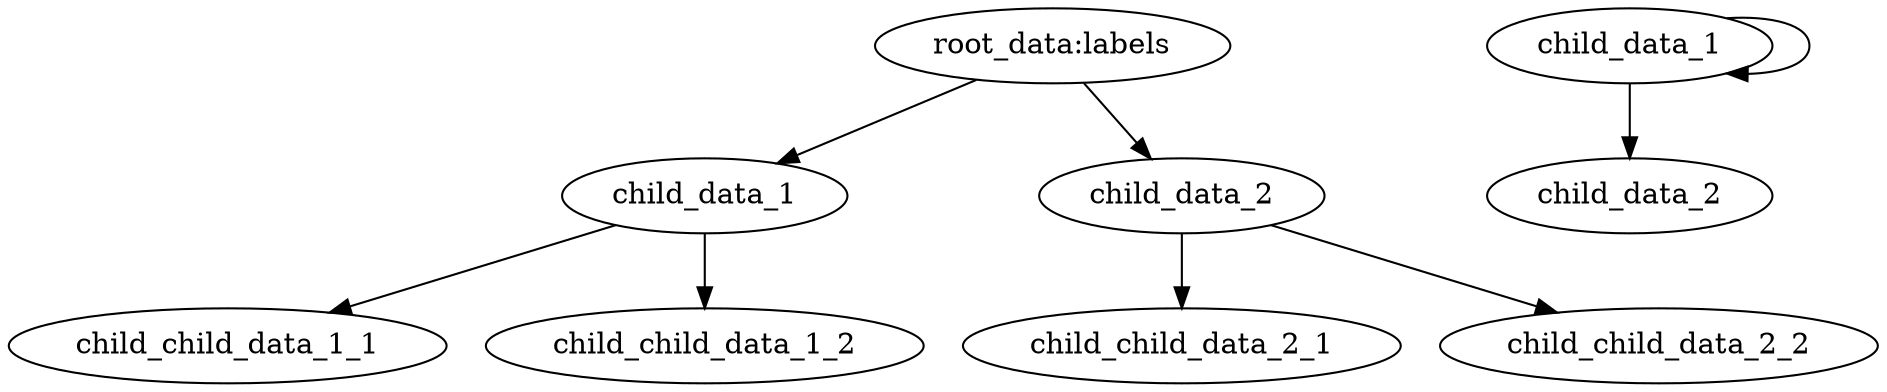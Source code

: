 // The Test Table
digraph {
	A [label="root_data:labels"]
	B [label=child_data_1]
	C [label=child_data_2]
	D [label=child_child_data_1_1]
	E [label=child_child_data_1_2]
	F [label=child_child_data_2_1]
	G [label=child_child_data_2_2]
	A -> B
	A -> C
	B -> D
	B -> E
	C -> F
	C -> G
	a [label="root_data:labels"]
	a [label=child_data_1]
	a -> a
	b [label=child_data_2]
	a -> b
}
